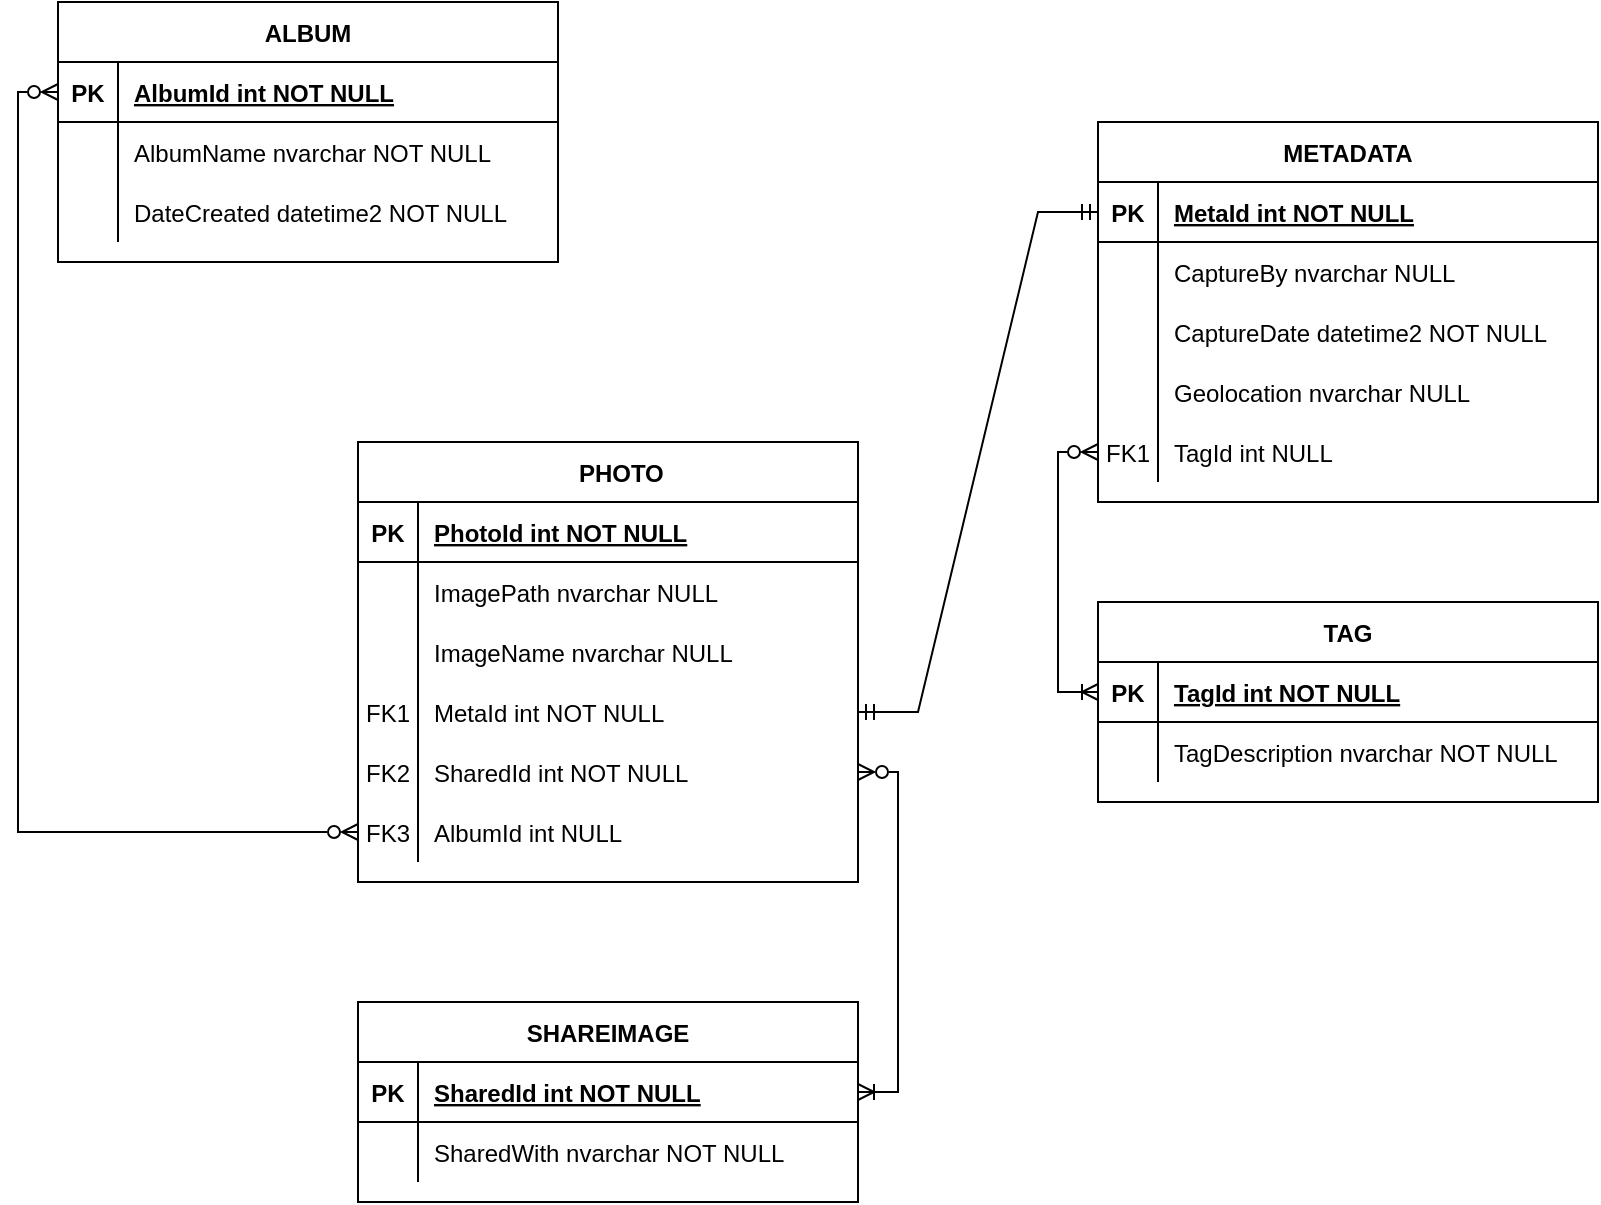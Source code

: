 <mxfile version="15.7.3" type="device" pages="3"><diagram id="R2lEEEUBdFMjLlhIrx00" name="erd"><mxGraphModel dx="1102" dy="808" grid="1" gridSize="10" guides="1" tooltips="1" connect="1" arrows="1" fold="1" page="1" pageScale="1" pageWidth="850" pageHeight="1100" math="0" shadow="0" extFonts="Permanent Marker^https://fonts.googleapis.com/css?family=Permanent+Marker"><root><mxCell id="0"/><mxCell id="1" parent="0"/><mxCell id="C-vyLk0tnHw3VtMMgP7b-2" value="    PHOTO" style="shape=table;startSize=30;container=1;collapsible=1;childLayout=tableLayout;fixedRows=1;rowLines=0;fontStyle=1;align=center;resizeLast=1;" parent="1" vertex="1"><mxGeometry x="190" y="240" width="250" height="220" as="geometry"/></mxCell><mxCell id="C-vyLk0tnHw3VtMMgP7b-3" value="" style="shape=partialRectangle;collapsible=0;dropTarget=0;pointerEvents=0;fillColor=none;points=[[0,0.5],[1,0.5]];portConstraint=eastwest;top=0;left=0;right=0;bottom=1;" parent="C-vyLk0tnHw3VtMMgP7b-2" vertex="1"><mxGeometry y="30" width="250" height="30" as="geometry"/></mxCell><mxCell id="C-vyLk0tnHw3VtMMgP7b-4" value="PK" style="shape=partialRectangle;overflow=hidden;connectable=0;fillColor=none;top=0;left=0;bottom=0;right=0;fontStyle=1;" parent="C-vyLk0tnHw3VtMMgP7b-3" vertex="1"><mxGeometry width="30" height="30" as="geometry"><mxRectangle width="30" height="30" as="alternateBounds"/></mxGeometry></mxCell><mxCell id="C-vyLk0tnHw3VtMMgP7b-5" value="PhotoId int NOT NULL" style="shape=partialRectangle;overflow=hidden;connectable=0;fillColor=none;top=0;left=0;bottom=0;right=0;align=left;spacingLeft=6;fontStyle=5;" parent="C-vyLk0tnHw3VtMMgP7b-3" vertex="1"><mxGeometry x="30" width="220" height="30" as="geometry"><mxRectangle width="220" height="30" as="alternateBounds"/></mxGeometry></mxCell><mxCell id="C-vyLk0tnHw3VtMMgP7b-6" value="" style="shape=partialRectangle;collapsible=0;dropTarget=0;pointerEvents=0;fillColor=none;points=[[0,0.5],[1,0.5]];portConstraint=eastwest;top=0;left=0;right=0;bottom=0;" parent="C-vyLk0tnHw3VtMMgP7b-2" vertex="1"><mxGeometry y="60" width="250" height="30" as="geometry"/></mxCell><mxCell id="C-vyLk0tnHw3VtMMgP7b-7" value="" style="shape=partialRectangle;overflow=hidden;connectable=0;fillColor=none;top=0;left=0;bottom=0;right=0;" parent="C-vyLk0tnHw3VtMMgP7b-6" vertex="1"><mxGeometry width="30" height="30" as="geometry"><mxRectangle width="30" height="30" as="alternateBounds"/></mxGeometry></mxCell><mxCell id="C-vyLk0tnHw3VtMMgP7b-8" value="ImagePath nvarchar NULL" style="shape=partialRectangle;overflow=hidden;connectable=0;fillColor=none;top=0;left=0;bottom=0;right=0;align=left;spacingLeft=6;" parent="C-vyLk0tnHw3VtMMgP7b-6" vertex="1"><mxGeometry x="30" width="220" height="30" as="geometry"><mxRectangle width="220" height="30" as="alternateBounds"/></mxGeometry></mxCell><mxCell id="C-vyLk0tnHw3VtMMgP7b-9" value="" style="shape=partialRectangle;collapsible=0;dropTarget=0;pointerEvents=0;fillColor=none;points=[[0,0.5],[1,0.5]];portConstraint=eastwest;top=0;left=0;right=0;bottom=0;" parent="C-vyLk0tnHw3VtMMgP7b-2" vertex="1"><mxGeometry y="90" width="250" height="30" as="geometry"/></mxCell><mxCell id="C-vyLk0tnHw3VtMMgP7b-10" value="" style="shape=partialRectangle;overflow=hidden;connectable=0;fillColor=none;top=0;left=0;bottom=0;right=0;" parent="C-vyLk0tnHw3VtMMgP7b-9" vertex="1"><mxGeometry width="30" height="30" as="geometry"><mxRectangle width="30" height="30" as="alternateBounds"/></mxGeometry></mxCell><mxCell id="C-vyLk0tnHw3VtMMgP7b-11" value="ImageName nvarchar NULL" style="shape=partialRectangle;overflow=hidden;connectable=0;fillColor=none;top=0;left=0;bottom=0;right=0;align=left;spacingLeft=6;" parent="C-vyLk0tnHw3VtMMgP7b-9" vertex="1"><mxGeometry x="30" width="220" height="30" as="geometry"><mxRectangle width="220" height="30" as="alternateBounds"/></mxGeometry></mxCell><mxCell id="-52TMEiCnU1FqXre_eAl-18" value="" style="shape=partialRectangle;collapsible=0;dropTarget=0;pointerEvents=0;fillColor=none;points=[[0,0.5],[1,0.5]];portConstraint=eastwest;top=0;left=0;right=0;bottom=0;" vertex="1" parent="C-vyLk0tnHw3VtMMgP7b-2"><mxGeometry y="120" width="250" height="30" as="geometry"/></mxCell><mxCell id="-52TMEiCnU1FqXre_eAl-19" value="FK1" style="shape=partialRectangle;overflow=hidden;connectable=0;fillColor=none;top=0;left=0;bottom=0;right=0;" vertex="1" parent="-52TMEiCnU1FqXre_eAl-18"><mxGeometry width="30" height="30" as="geometry"><mxRectangle width="30" height="30" as="alternateBounds"/></mxGeometry></mxCell><mxCell id="-52TMEiCnU1FqXre_eAl-20" value="MetaId int NOT NULL" style="shape=partialRectangle;overflow=hidden;connectable=0;fillColor=none;top=0;left=0;bottom=0;right=0;align=left;spacingLeft=6;" vertex="1" parent="-52TMEiCnU1FqXre_eAl-18"><mxGeometry x="30" width="220" height="30" as="geometry"><mxRectangle width="220" height="30" as="alternateBounds"/></mxGeometry></mxCell><mxCell id="-52TMEiCnU1FqXre_eAl-15" value="" style="shape=partialRectangle;collapsible=0;dropTarget=0;pointerEvents=0;fillColor=none;points=[[0,0.5],[1,0.5]];portConstraint=eastwest;top=0;left=0;right=0;bottom=0;" vertex="1" parent="C-vyLk0tnHw3VtMMgP7b-2"><mxGeometry y="150" width="250" height="30" as="geometry"/></mxCell><mxCell id="-52TMEiCnU1FqXre_eAl-16" value="FK2" style="shape=partialRectangle;overflow=hidden;connectable=0;fillColor=none;top=0;left=0;bottom=0;right=0;" vertex="1" parent="-52TMEiCnU1FqXre_eAl-15"><mxGeometry width="30" height="30" as="geometry"><mxRectangle width="30" height="30" as="alternateBounds"/></mxGeometry></mxCell><mxCell id="-52TMEiCnU1FqXre_eAl-17" value="SharedId int NOT NULL" style="shape=partialRectangle;overflow=hidden;connectable=0;fillColor=none;top=0;left=0;bottom=0;right=0;align=left;spacingLeft=6;" vertex="1" parent="-52TMEiCnU1FqXre_eAl-15"><mxGeometry x="30" width="220" height="30" as="geometry"><mxRectangle width="220" height="30" as="alternateBounds"/></mxGeometry></mxCell><mxCell id="-52TMEiCnU1FqXre_eAl-21" value="" style="shape=partialRectangle;collapsible=0;dropTarget=0;pointerEvents=0;fillColor=none;points=[[0,0.5],[1,0.5]];portConstraint=eastwest;top=0;left=0;right=0;bottom=0;" vertex="1" parent="C-vyLk0tnHw3VtMMgP7b-2"><mxGeometry y="180" width="250" height="30" as="geometry"/></mxCell><mxCell id="-52TMEiCnU1FqXre_eAl-22" value="FK3" style="shape=partialRectangle;overflow=hidden;connectable=0;fillColor=none;top=0;left=0;bottom=0;right=0;" vertex="1" parent="-52TMEiCnU1FqXre_eAl-21"><mxGeometry width="30" height="30" as="geometry"><mxRectangle width="30" height="30" as="alternateBounds"/></mxGeometry></mxCell><mxCell id="-52TMEiCnU1FqXre_eAl-23" value="AlbumId int NULL" style="shape=partialRectangle;overflow=hidden;connectable=0;fillColor=none;top=0;left=0;bottom=0;right=0;align=left;spacingLeft=6;" vertex="1" parent="-52TMEiCnU1FqXre_eAl-21"><mxGeometry x="30" width="220" height="30" as="geometry"><mxRectangle width="220" height="30" as="alternateBounds"/></mxGeometry></mxCell><mxCell id="C-vyLk0tnHw3VtMMgP7b-13" value="METADATA" style="shape=table;startSize=30;container=1;collapsible=1;childLayout=tableLayout;fixedRows=1;rowLines=0;fontStyle=1;align=center;resizeLast=1;" parent="1" vertex="1"><mxGeometry x="560" y="80" width="250" height="190" as="geometry"/></mxCell><mxCell id="C-vyLk0tnHw3VtMMgP7b-14" value="" style="shape=partialRectangle;collapsible=0;dropTarget=0;pointerEvents=0;fillColor=none;points=[[0,0.5],[1,0.5]];portConstraint=eastwest;top=0;left=0;right=0;bottom=1;" parent="C-vyLk0tnHw3VtMMgP7b-13" vertex="1"><mxGeometry y="30" width="250" height="30" as="geometry"/></mxCell><mxCell id="C-vyLk0tnHw3VtMMgP7b-15" value="PK" style="shape=partialRectangle;overflow=hidden;connectable=0;fillColor=none;top=0;left=0;bottom=0;right=0;fontStyle=1;" parent="C-vyLk0tnHw3VtMMgP7b-14" vertex="1"><mxGeometry width="30" height="30" as="geometry"><mxRectangle width="30" height="30" as="alternateBounds"/></mxGeometry></mxCell><mxCell id="C-vyLk0tnHw3VtMMgP7b-16" value="MetaId int NOT NULL " style="shape=partialRectangle;overflow=hidden;connectable=0;fillColor=none;top=0;left=0;bottom=0;right=0;align=left;spacingLeft=6;fontStyle=5;" parent="C-vyLk0tnHw3VtMMgP7b-14" vertex="1"><mxGeometry x="30" width="220" height="30" as="geometry"><mxRectangle width="220" height="30" as="alternateBounds"/></mxGeometry></mxCell><mxCell id="C-vyLk0tnHw3VtMMgP7b-17" value="" style="shape=partialRectangle;collapsible=0;dropTarget=0;pointerEvents=0;fillColor=none;points=[[0,0.5],[1,0.5]];portConstraint=eastwest;top=0;left=0;right=0;bottom=0;" parent="C-vyLk0tnHw3VtMMgP7b-13" vertex="1"><mxGeometry y="60" width="250" height="30" as="geometry"/></mxCell><mxCell id="C-vyLk0tnHw3VtMMgP7b-18" value="" style="shape=partialRectangle;overflow=hidden;connectable=0;fillColor=none;top=0;left=0;bottom=0;right=0;" parent="C-vyLk0tnHw3VtMMgP7b-17" vertex="1"><mxGeometry width="30" height="30" as="geometry"><mxRectangle width="30" height="30" as="alternateBounds"/></mxGeometry></mxCell><mxCell id="C-vyLk0tnHw3VtMMgP7b-19" value="CaptureBy nvarchar NULL" style="shape=partialRectangle;overflow=hidden;connectable=0;fillColor=none;top=0;left=0;bottom=0;right=0;align=left;spacingLeft=6;" parent="C-vyLk0tnHw3VtMMgP7b-17" vertex="1"><mxGeometry x="30" width="220" height="30" as="geometry"><mxRectangle width="220" height="30" as="alternateBounds"/></mxGeometry></mxCell><mxCell id="C-vyLk0tnHw3VtMMgP7b-20" value="" style="shape=partialRectangle;collapsible=0;dropTarget=0;pointerEvents=0;fillColor=none;points=[[0,0.5],[1,0.5]];portConstraint=eastwest;top=0;left=0;right=0;bottom=0;" parent="C-vyLk0tnHw3VtMMgP7b-13" vertex="1"><mxGeometry y="90" width="250" height="30" as="geometry"/></mxCell><mxCell id="C-vyLk0tnHw3VtMMgP7b-21" value="" style="shape=partialRectangle;overflow=hidden;connectable=0;fillColor=none;top=0;left=0;bottom=0;right=0;" parent="C-vyLk0tnHw3VtMMgP7b-20" vertex="1"><mxGeometry width="30" height="30" as="geometry"><mxRectangle width="30" height="30" as="alternateBounds"/></mxGeometry></mxCell><mxCell id="C-vyLk0tnHw3VtMMgP7b-22" value="CaptureDate datetime2 NOT NULL" style="shape=partialRectangle;overflow=hidden;connectable=0;fillColor=none;top=0;left=0;bottom=0;right=0;align=left;spacingLeft=6;" parent="C-vyLk0tnHw3VtMMgP7b-20" vertex="1"><mxGeometry x="30" width="220" height="30" as="geometry"><mxRectangle width="220" height="30" as="alternateBounds"/></mxGeometry></mxCell><mxCell id="-52TMEiCnU1FqXre_eAl-24" value="" style="shape=partialRectangle;collapsible=0;dropTarget=0;pointerEvents=0;fillColor=none;points=[[0,0.5],[1,0.5]];portConstraint=eastwest;top=0;left=0;right=0;bottom=0;" vertex="1" parent="C-vyLk0tnHw3VtMMgP7b-13"><mxGeometry y="120" width="250" height="30" as="geometry"/></mxCell><mxCell id="-52TMEiCnU1FqXre_eAl-25" value="" style="shape=partialRectangle;overflow=hidden;connectable=0;fillColor=none;top=0;left=0;bottom=0;right=0;" vertex="1" parent="-52TMEiCnU1FqXre_eAl-24"><mxGeometry width="30" height="30" as="geometry"><mxRectangle width="30" height="30" as="alternateBounds"/></mxGeometry></mxCell><mxCell id="-52TMEiCnU1FqXre_eAl-26" value="Geolocation nvarchar NULL" style="shape=partialRectangle;overflow=hidden;connectable=0;fillColor=none;top=0;left=0;bottom=0;right=0;align=left;spacingLeft=6;" vertex="1" parent="-52TMEiCnU1FqXre_eAl-24"><mxGeometry x="30" width="220" height="30" as="geometry"><mxRectangle width="220" height="30" as="alternateBounds"/></mxGeometry></mxCell><mxCell id="-52TMEiCnU1FqXre_eAl-27" value="" style="shape=partialRectangle;collapsible=0;dropTarget=0;pointerEvents=0;fillColor=none;points=[[0,0.5],[1,0.5]];portConstraint=eastwest;top=0;left=0;right=0;bottom=0;" vertex="1" parent="C-vyLk0tnHw3VtMMgP7b-13"><mxGeometry y="150" width="250" height="30" as="geometry"/></mxCell><mxCell id="-52TMEiCnU1FqXre_eAl-28" value="FK1" style="shape=partialRectangle;overflow=hidden;connectable=0;fillColor=none;top=0;left=0;bottom=0;right=0;" vertex="1" parent="-52TMEiCnU1FqXre_eAl-27"><mxGeometry width="30" height="30" as="geometry"><mxRectangle width="30" height="30" as="alternateBounds"/></mxGeometry></mxCell><mxCell id="-52TMEiCnU1FqXre_eAl-29" value="TagId int NULL" style="shape=partialRectangle;overflow=hidden;connectable=0;fillColor=none;top=0;left=0;bottom=0;right=0;align=left;spacingLeft=6;" vertex="1" parent="-52TMEiCnU1FqXre_eAl-27"><mxGeometry x="30" width="220" height="30" as="geometry"><mxRectangle width="220" height="30" as="alternateBounds"/></mxGeometry></mxCell><mxCell id="C-vyLk0tnHw3VtMMgP7b-23" value="ALBUM" style="shape=table;startSize=30;container=1;collapsible=1;childLayout=tableLayout;fixedRows=1;rowLines=0;fontStyle=1;align=center;resizeLast=1;" parent="1" vertex="1"><mxGeometry x="40" y="20" width="250" height="130" as="geometry"/></mxCell><mxCell id="C-vyLk0tnHw3VtMMgP7b-24" value="" style="shape=partialRectangle;collapsible=0;dropTarget=0;pointerEvents=0;fillColor=none;points=[[0,0.5],[1,0.5]];portConstraint=eastwest;top=0;left=0;right=0;bottom=1;" parent="C-vyLk0tnHw3VtMMgP7b-23" vertex="1"><mxGeometry y="30" width="250" height="30" as="geometry"/></mxCell><mxCell id="C-vyLk0tnHw3VtMMgP7b-25" value="PK" style="shape=partialRectangle;overflow=hidden;connectable=0;fillColor=none;top=0;left=0;bottom=0;right=0;fontStyle=1;" parent="C-vyLk0tnHw3VtMMgP7b-24" vertex="1"><mxGeometry width="30" height="30" as="geometry"><mxRectangle width="30" height="30" as="alternateBounds"/></mxGeometry></mxCell><mxCell id="C-vyLk0tnHw3VtMMgP7b-26" value="AlbumId int NOT NULL " style="shape=partialRectangle;overflow=hidden;connectable=0;fillColor=none;top=0;left=0;bottom=0;right=0;align=left;spacingLeft=6;fontStyle=5;" parent="C-vyLk0tnHw3VtMMgP7b-24" vertex="1"><mxGeometry x="30" width="220" height="30" as="geometry"><mxRectangle width="220" height="30" as="alternateBounds"/></mxGeometry></mxCell><mxCell id="C-vyLk0tnHw3VtMMgP7b-27" value="" style="shape=partialRectangle;collapsible=0;dropTarget=0;pointerEvents=0;fillColor=none;points=[[0,0.5],[1,0.5]];portConstraint=eastwest;top=0;left=0;right=0;bottom=0;" parent="C-vyLk0tnHw3VtMMgP7b-23" vertex="1"><mxGeometry y="60" width="250" height="30" as="geometry"/></mxCell><mxCell id="C-vyLk0tnHw3VtMMgP7b-28" value="" style="shape=partialRectangle;overflow=hidden;connectable=0;fillColor=none;top=0;left=0;bottom=0;right=0;" parent="C-vyLk0tnHw3VtMMgP7b-27" vertex="1"><mxGeometry width="30" height="30" as="geometry"><mxRectangle width="30" height="30" as="alternateBounds"/></mxGeometry></mxCell><mxCell id="C-vyLk0tnHw3VtMMgP7b-29" value="AlbumName nvarchar NOT NULL" style="shape=partialRectangle;overflow=hidden;connectable=0;fillColor=none;top=0;left=0;bottom=0;right=0;align=left;spacingLeft=6;" parent="C-vyLk0tnHw3VtMMgP7b-27" vertex="1"><mxGeometry x="30" width="220" height="30" as="geometry"><mxRectangle width="220" height="30" as="alternateBounds"/></mxGeometry></mxCell><mxCell id="-52TMEiCnU1FqXre_eAl-30" value="" style="shape=partialRectangle;collapsible=0;dropTarget=0;pointerEvents=0;fillColor=none;points=[[0,0.5],[1,0.5]];portConstraint=eastwest;top=0;left=0;right=0;bottom=0;" vertex="1" parent="C-vyLk0tnHw3VtMMgP7b-23"><mxGeometry y="90" width="250" height="30" as="geometry"/></mxCell><mxCell id="-52TMEiCnU1FqXre_eAl-31" value="" style="shape=partialRectangle;overflow=hidden;connectable=0;fillColor=none;top=0;left=0;bottom=0;right=0;" vertex="1" parent="-52TMEiCnU1FqXre_eAl-30"><mxGeometry width="30" height="30" as="geometry"><mxRectangle width="30" height="30" as="alternateBounds"/></mxGeometry></mxCell><mxCell id="-52TMEiCnU1FqXre_eAl-32" value="DateCreated datetime2 NOT NULL" style="shape=partialRectangle;overflow=hidden;connectable=0;fillColor=none;top=0;left=0;bottom=0;right=0;align=left;spacingLeft=6;" vertex="1" parent="-52TMEiCnU1FqXre_eAl-30"><mxGeometry x="30" width="220" height="30" as="geometry"><mxRectangle width="220" height="30" as="alternateBounds"/></mxGeometry></mxCell><mxCell id="-52TMEiCnU1FqXre_eAl-1" value="SHAREIMAGE" style="shape=table;startSize=30;container=1;collapsible=1;childLayout=tableLayout;fixedRows=1;rowLines=0;fontStyle=1;align=center;resizeLast=1;" vertex="1" parent="1"><mxGeometry x="190" y="520" width="250" height="100" as="geometry"/></mxCell><mxCell id="-52TMEiCnU1FqXre_eAl-2" value="" style="shape=partialRectangle;collapsible=0;dropTarget=0;pointerEvents=0;fillColor=none;points=[[0,0.5],[1,0.5]];portConstraint=eastwest;top=0;left=0;right=0;bottom=1;" vertex="1" parent="-52TMEiCnU1FqXre_eAl-1"><mxGeometry y="30" width="250" height="30" as="geometry"/></mxCell><mxCell id="-52TMEiCnU1FqXre_eAl-3" value="PK" style="shape=partialRectangle;overflow=hidden;connectable=0;fillColor=none;top=0;left=0;bottom=0;right=0;fontStyle=1;" vertex="1" parent="-52TMEiCnU1FqXre_eAl-2"><mxGeometry width="30" height="30" as="geometry"><mxRectangle width="30" height="30" as="alternateBounds"/></mxGeometry></mxCell><mxCell id="-52TMEiCnU1FqXre_eAl-4" value="SharedId int NOT NULL " style="shape=partialRectangle;overflow=hidden;connectable=0;fillColor=none;top=0;left=0;bottom=0;right=0;align=left;spacingLeft=6;fontStyle=5;" vertex="1" parent="-52TMEiCnU1FqXre_eAl-2"><mxGeometry x="30" width="220" height="30" as="geometry"><mxRectangle width="220" height="30" as="alternateBounds"/></mxGeometry></mxCell><mxCell id="-52TMEiCnU1FqXre_eAl-33" value="" style="shape=partialRectangle;collapsible=0;dropTarget=0;pointerEvents=0;fillColor=none;points=[[0,0.5],[1,0.5]];portConstraint=eastwest;top=0;left=0;right=0;bottom=0;" vertex="1" parent="-52TMEiCnU1FqXre_eAl-1"><mxGeometry y="60" width="250" height="30" as="geometry"/></mxCell><mxCell id="-52TMEiCnU1FqXre_eAl-34" value="" style="shape=partialRectangle;overflow=hidden;connectable=0;fillColor=none;top=0;left=0;bottom=0;right=0;" vertex="1" parent="-52TMEiCnU1FqXre_eAl-33"><mxGeometry width="30" height="30" as="geometry"><mxRectangle width="30" height="30" as="alternateBounds"/></mxGeometry></mxCell><mxCell id="-52TMEiCnU1FqXre_eAl-35" value="SharedWith nvarchar NOT NULL" style="shape=partialRectangle;overflow=hidden;connectable=0;fillColor=none;top=0;left=0;bottom=0;right=0;align=left;spacingLeft=6;" vertex="1" parent="-52TMEiCnU1FqXre_eAl-33"><mxGeometry x="30" width="220" height="30" as="geometry"><mxRectangle width="220" height="30" as="alternateBounds"/></mxGeometry></mxCell><mxCell id="-52TMEiCnU1FqXre_eAl-8" value="TAG" style="shape=table;startSize=30;container=1;collapsible=1;childLayout=tableLayout;fixedRows=1;rowLines=0;fontStyle=1;align=center;resizeLast=1;" vertex="1" parent="1"><mxGeometry x="560" y="320" width="250" height="100" as="geometry"/></mxCell><mxCell id="-52TMEiCnU1FqXre_eAl-9" value="" style="shape=partialRectangle;collapsible=0;dropTarget=0;pointerEvents=0;fillColor=none;points=[[0,0.5],[1,0.5]];portConstraint=eastwest;top=0;left=0;right=0;bottom=1;" vertex="1" parent="-52TMEiCnU1FqXre_eAl-8"><mxGeometry y="30" width="250" height="30" as="geometry"/></mxCell><mxCell id="-52TMEiCnU1FqXre_eAl-10" value="PK" style="shape=partialRectangle;overflow=hidden;connectable=0;fillColor=none;top=0;left=0;bottom=0;right=0;fontStyle=1;" vertex="1" parent="-52TMEiCnU1FqXre_eAl-9"><mxGeometry width="30" height="30" as="geometry"><mxRectangle width="30" height="30" as="alternateBounds"/></mxGeometry></mxCell><mxCell id="-52TMEiCnU1FqXre_eAl-11" value="TagId int NOT NULL " style="shape=partialRectangle;overflow=hidden;connectable=0;fillColor=none;top=0;left=0;bottom=0;right=0;align=left;spacingLeft=6;fontStyle=5;" vertex="1" parent="-52TMEiCnU1FqXre_eAl-9"><mxGeometry x="30" width="220" height="30" as="geometry"><mxRectangle width="220" height="30" as="alternateBounds"/></mxGeometry></mxCell><mxCell id="-52TMEiCnU1FqXre_eAl-12" value="" style="shape=partialRectangle;collapsible=0;dropTarget=0;pointerEvents=0;fillColor=none;points=[[0,0.5],[1,0.5]];portConstraint=eastwest;top=0;left=0;right=0;bottom=0;" vertex="1" parent="-52TMEiCnU1FqXre_eAl-8"><mxGeometry y="60" width="250" height="30" as="geometry"/></mxCell><mxCell id="-52TMEiCnU1FqXre_eAl-13" value="" style="shape=partialRectangle;overflow=hidden;connectable=0;fillColor=none;top=0;left=0;bottom=0;right=0;" vertex="1" parent="-52TMEiCnU1FqXre_eAl-12"><mxGeometry width="30" height="30" as="geometry"><mxRectangle width="30" height="30" as="alternateBounds"/></mxGeometry></mxCell><mxCell id="-52TMEiCnU1FqXre_eAl-14" value="TagDescription nvarchar NOT NULL" style="shape=partialRectangle;overflow=hidden;connectable=0;fillColor=none;top=0;left=0;bottom=0;right=0;align=left;spacingLeft=6;" vertex="1" parent="-52TMEiCnU1FqXre_eAl-12"><mxGeometry x="30" width="220" height="30" as="geometry"><mxRectangle width="220" height="30" as="alternateBounds"/></mxGeometry></mxCell><mxCell id="-52TMEiCnU1FqXre_eAl-38" value="" style="edgeStyle=entityRelationEdgeStyle;fontSize=12;html=1;endArrow=ERmandOne;startArrow=ERmandOne;rounded=0;entryX=0;entryY=0.5;entryDx=0;entryDy=0;exitX=1;exitY=0.5;exitDx=0;exitDy=0;" edge="1" parent="1" source="-52TMEiCnU1FqXre_eAl-18" target="C-vyLk0tnHw3VtMMgP7b-14"><mxGeometry width="100" height="100" relative="1" as="geometry"><mxPoint x="290" y="280" as="sourcePoint"/><mxPoint x="390" y="180" as="targetPoint"/></mxGeometry></mxCell><mxCell id="-52TMEiCnU1FqXre_eAl-40" style="edgeStyle=orthogonalEdgeStyle;rounded=0;orthogonalLoop=1;jettySize=auto;html=1;exitX=0;exitY=0.5;exitDx=0;exitDy=0;entryX=0;entryY=0.5;entryDx=0;entryDy=0;endArrow=ERzeroToMany;endFill=0;startArrow=ERzeroToMany;startFill=0;" edge="1" parent="1" source="-52TMEiCnU1FqXre_eAl-21" target="C-vyLk0tnHw3VtMMgP7b-24"><mxGeometry relative="1" as="geometry"/></mxCell><mxCell id="-52TMEiCnU1FqXre_eAl-41" style="edgeStyle=orthogonalEdgeStyle;rounded=0;orthogonalLoop=1;jettySize=auto;html=1;exitX=1;exitY=0.5;exitDx=0;exitDy=0;entryX=1;entryY=0.5;entryDx=0;entryDy=0;startArrow=ERoneToMany;startFill=0;endArrow=ERzeroToMany;endFill=0;" edge="1" parent="1" source="-52TMEiCnU1FqXre_eAl-2" target="-52TMEiCnU1FqXre_eAl-15"><mxGeometry relative="1" as="geometry"/></mxCell><mxCell id="-52TMEiCnU1FqXre_eAl-42" style="edgeStyle=orthogonalEdgeStyle;rounded=0;orthogonalLoop=1;jettySize=auto;html=1;exitX=0;exitY=0.5;exitDx=0;exitDy=0;entryX=0;entryY=0.5;entryDx=0;entryDy=0;startArrow=ERoneToMany;startFill=0;endArrow=ERzeroToMany;endFill=0;" edge="1" parent="1" source="-52TMEiCnU1FqXre_eAl-9" target="-52TMEiCnU1FqXre_eAl-27"><mxGeometry relative="1" as="geometry"/></mxCell></root></mxGraphModel></diagram><diagram id="MB0_iDCo9HuSfXOT4X4k" name="use-case"><mxGraphModel dx="918" dy="673" grid="1" gridSize="10" guides="1" tooltips="1" connect="1" arrows="1" fold="1" page="1" pageScale="1" pageWidth="827" pageHeight="1169" math="0" shadow="0"><root><mxCell id="hvoZ18CoI3vRtF8pYawL-0"/><mxCell id="hvoZ18CoI3vRtF8pYawL-1" parent="hvoZ18CoI3vRtF8pYawL-0"/><mxCell id="kLMwi6LHOFe8qVs9WhZO-0" value="" style="rounded=1;whiteSpace=wrap;html=1;" vertex="1" parent="hvoZ18CoI3vRtF8pYawL-1"><mxGeometry x="10" y="10" width="810" height="1150" as="geometry"/></mxCell><mxCell id="kLMwi6LHOFe8qVs9WhZO-32" style="edgeStyle=none;rounded=0;orthogonalLoop=1;jettySize=auto;html=1;exitX=1;exitY=0.333;exitDx=0;exitDy=0;exitPerimeter=0;entryX=0;entryY=0.5;entryDx=0;entryDy=0;startArrow=none;startFill=0;endArrow=classic;endFill=1;" edge="1" parent="hvoZ18CoI3vRtF8pYawL-1" source="kLMwi6LHOFe8qVs9WhZO-1" target="kLMwi6LHOFe8qVs9WhZO-12"><mxGeometry relative="1" as="geometry"/></mxCell><mxCell id="kLMwi6LHOFe8qVs9WhZO-33" style="edgeStyle=none;rounded=0;orthogonalLoop=1;jettySize=auto;html=1;exitX=1;exitY=0.333;exitDx=0;exitDy=0;exitPerimeter=0;entryX=0;entryY=0.5;entryDx=0;entryDy=0;startArrow=none;startFill=0;endArrow=classic;endFill=1;" edge="1" parent="hvoZ18CoI3vRtF8pYawL-1" source="kLMwi6LHOFe8qVs9WhZO-1" target="kLMwi6LHOFe8qVs9WhZO-13"><mxGeometry relative="1" as="geometry"/></mxCell><mxCell id="kLMwi6LHOFe8qVs9WhZO-34" style="edgeStyle=none;rounded=0;orthogonalLoop=1;jettySize=auto;html=1;exitX=1;exitY=0.333;exitDx=0;exitDy=0;exitPerimeter=0;entryX=0;entryY=0.5;entryDx=0;entryDy=0;startArrow=none;startFill=0;endArrow=classic;endFill=1;" edge="1" parent="hvoZ18CoI3vRtF8pYawL-1" source="kLMwi6LHOFe8qVs9WhZO-1" target="kLMwi6LHOFe8qVs9WhZO-14"><mxGeometry relative="1" as="geometry"/></mxCell><mxCell id="kLMwi6LHOFe8qVs9WhZO-35" style="edgeStyle=none;rounded=0;orthogonalLoop=1;jettySize=auto;html=1;exitX=1;exitY=0.333;exitDx=0;exitDy=0;exitPerimeter=0;entryX=0;entryY=0.5;entryDx=0;entryDy=0;startArrow=none;startFill=0;endArrow=classic;endFill=1;" edge="1" parent="hvoZ18CoI3vRtF8pYawL-1" source="kLMwi6LHOFe8qVs9WhZO-1" target="kLMwi6LHOFe8qVs9WhZO-15"><mxGeometry relative="1" as="geometry"/></mxCell><mxCell id="kLMwi6LHOFe8qVs9WhZO-36" style="edgeStyle=none;rounded=0;orthogonalLoop=1;jettySize=auto;html=1;exitX=1;exitY=0.333;exitDx=0;exitDy=0;exitPerimeter=0;entryX=0.033;entryY=0.733;entryDx=0;entryDy=0;entryPerimeter=0;startArrow=none;startFill=0;endArrow=classic;endFill=1;" edge="1" parent="hvoZ18CoI3vRtF8pYawL-1" source="kLMwi6LHOFe8qVs9WhZO-1" target="kLMwi6LHOFe8qVs9WhZO-19"><mxGeometry relative="1" as="geometry"/></mxCell><mxCell id="kLMwi6LHOFe8qVs9WhZO-37" style="edgeStyle=none;rounded=0;orthogonalLoop=1;jettySize=auto;html=1;exitX=1;exitY=0.333;exitDx=0;exitDy=0;exitPerimeter=0;entryX=0;entryY=0.5;entryDx=0;entryDy=0;startArrow=none;startFill=0;endArrow=classic;endFill=1;" edge="1" parent="hvoZ18CoI3vRtF8pYawL-1" source="kLMwi6LHOFe8qVs9WhZO-1" target="kLMwi6LHOFe8qVs9WhZO-20"><mxGeometry relative="1" as="geometry"/></mxCell><mxCell id="kLMwi6LHOFe8qVs9WhZO-38" style="edgeStyle=none;rounded=0;orthogonalLoop=1;jettySize=auto;html=1;exitX=1;exitY=0.333;exitDx=0;exitDy=0;exitPerimeter=0;entryX=0;entryY=0.5;entryDx=0;entryDy=0;startArrow=none;startFill=0;endArrow=classic;endFill=1;" edge="1" parent="hvoZ18CoI3vRtF8pYawL-1" source="kLMwi6LHOFe8qVs9WhZO-1" target="kLMwi6LHOFe8qVs9WhZO-21"><mxGeometry relative="1" as="geometry"/></mxCell><mxCell id="kLMwi6LHOFe8qVs9WhZO-1" value="User/Employee" style="shape=umlActor;verticalLabelPosition=bottom;verticalAlign=top;html=1;outlineConnect=0;" vertex="1" parent="hvoZ18CoI3vRtF8pYawL-1"><mxGeometry x="39" y="450" width="30" height="60" as="geometry"/></mxCell><mxCell id="kLMwi6LHOFe8qVs9WhZO-3" value="Browser" style="swimlane;" vertex="1" parent="hvoZ18CoI3vRtF8pYawL-1"><mxGeometry x="120" y="180" width="300" height="710" as="geometry"/></mxCell><mxCell id="kLMwi6LHOFe8qVs9WhZO-12" value="Log in" style="ellipse;whiteSpace=wrap;html=1;" vertex="1" parent="kLMwi6LHOFe8qVs9WhZO-3"><mxGeometry x="20" y="40" width="140" height="70" as="geometry"/></mxCell><mxCell id="kLMwi6LHOFe8qVs9WhZO-13" value="View photos" style="ellipse;whiteSpace=wrap;html=1;" vertex="1" parent="kLMwi6LHOFe8qVs9WhZO-3"><mxGeometry x="20" y="140" width="140" height="70" as="geometry"/></mxCell><mxCell id="kLMwi6LHOFe8qVs9WhZO-14" value="Edit / Delete photos" style="ellipse;whiteSpace=wrap;html=1;" vertex="1" parent="kLMwi6LHOFe8qVs9WhZO-3"><mxGeometry x="20" y="240" width="140" height="70" as="geometry"/></mxCell><mxCell id="kLMwi6LHOFe8qVs9WhZO-15" value="Edit metadata" style="ellipse;whiteSpace=wrap;html=1;" vertex="1" parent="kLMwi6LHOFe8qVs9WhZO-3"><mxGeometry x="10" y="340" width="140" height="70" as="geometry"/></mxCell><mxCell id="kLMwi6LHOFe8qVs9WhZO-19" value="Create new photo and metadata" style="ellipse;whiteSpace=wrap;html=1;" vertex="1" parent="kLMwi6LHOFe8qVs9WhZO-3"><mxGeometry x="20" y="435" width="140" height="70" as="geometry"/></mxCell><mxCell id="kLMwi6LHOFe8qVs9WhZO-20" value="Search metedata" style="ellipse;whiteSpace=wrap;html=1;" vertex="1" parent="kLMwi6LHOFe8qVs9WhZO-3"><mxGeometry x="20" y="530" width="140" height="70" as="geometry"/></mxCell><mxCell id="kLMwi6LHOFe8qVs9WhZO-21" value="Download photo" style="ellipse;whiteSpace=wrap;html=1;" vertex="1" parent="kLMwi6LHOFe8qVs9WhZO-3"><mxGeometry x="20" y="620" width="140" height="70" as="geometry"/></mxCell><mxCell id="kLMwi6LHOFe8qVs9WhZO-5" value="Azure Cloud services" style="swimlane;" vertex="1" parent="hvoZ18CoI3vRtF8pYawL-1"><mxGeometry x="590" y="160" width="180" height="940" as="geometry"/></mxCell><mxCell id="kLMwi6LHOFe8qVs9WhZO-6" value="Blob Storage" style="swimlane;horizontal=0;" vertex="1" parent="kLMwi6LHOFe8qVs9WhZO-5"><mxGeometry y="370" width="180" height="260" as="geometry"/></mxCell><mxCell id="kLMwi6LHOFe8qVs9WhZO-2" value="" style="verticalLabelPosition=bottom;html=1;verticalAlign=top;align=center;strokeColor=rgba(0, 0, 0, 1);fillColor=rgba(255, 255, 255, 1);shape=mxgraph.azure.vhd_data_disk;pointerEvents=1;fontFamily=Helvetica;fontSize=12;fontColor=rgba(0, 0, 0, 1);" vertex="1" parent="kLMwi6LHOFe8qVs9WhZO-6"><mxGeometry x="120" width="60" height="85" as="geometry"/></mxCell><mxCell id="kLMwi6LHOFe8qVs9WhZO-26" value="Uplaod / save&lt;br&gt;file" style="ellipse;whiteSpace=wrap;html=1;" vertex="1" parent="kLMwi6LHOFe8qVs9WhZO-6"><mxGeometry x="30" y="29" width="90" height="56" as="geometry"/></mxCell><mxCell id="kLMwi6LHOFe8qVs9WhZO-27" value="Download / retrive&lt;br&gt;file" style="ellipse;whiteSpace=wrap;html=1;" vertex="1" parent="kLMwi6LHOFe8qVs9WhZO-6"><mxGeometry x="30" y="130" width="90" height="56" as="geometry"/></mxCell><mxCell id="kLMwi6LHOFe8qVs9WhZO-10" value="Azure Vertiul Machine" style="swimlane;horizontal=0;" vertex="1" parent="kLMwi6LHOFe8qVs9WhZO-5"><mxGeometry y="630" width="180" height="310" as="geometry"/></mxCell><mxCell id="kLMwi6LHOFe8qVs9WhZO-11" value="" style="verticalLabelPosition=bottom;html=1;verticalAlign=top;align=center;strokeColor=none;fillColor=#00BEF2;shape=mxgraph.azure.virtual_machine_feature;pointerEvents=1;fontFamily=Helvetica;fontSize=12;fontColor=rgba(0, 0, 0, 1);" vertex="1" parent="kLMwi6LHOFe8qVs9WhZO-10"><mxGeometry x="95" width="85" height="80" as="geometry"/></mxCell><mxCell id="kLMwi6LHOFe8qVs9WhZO-28" value="Webapp Backend" style="ellipse;whiteSpace=wrap;html=1;" vertex="1" parent="kLMwi6LHOFe8qVs9WhZO-10"><mxGeometry x="30" y="120" width="140" height="70" as="geometry"/></mxCell><mxCell id="kLMwi6LHOFe8qVs9WhZO-8" value="Azure database hoting service" style="swimlane;horizontal=0;" vertex="1" parent="kLMwi6LHOFe8qVs9WhZO-5"><mxGeometry y="30" width="180" height="340" as="geometry"/></mxCell><mxCell id="kLMwi6LHOFe8qVs9WhZO-9" value="" style="verticalLabelPosition=bottom;html=1;verticalAlign=top;align=center;strokeColor=rgba(0, 0, 0, 1);fillColor=rgba(255, 255, 255, 1);shape=mxgraph.azure.database;fontFamily=Helvetica;fontSize=12;fontColor=rgba(0, 0, 0, 1);strokeWidth=2;" vertex="1" parent="kLMwi6LHOFe8qVs9WhZO-8"><mxGeometry x="120" width="60" height="80" as="geometry"/></mxCell><mxCell id="kLMwi6LHOFe8qVs9WhZO-22" value="Select" style="ellipse;whiteSpace=wrap;html=1;" vertex="1" parent="kLMwi6LHOFe8qVs9WhZO-8"><mxGeometry x="30" y="10" width="80" height="40" as="geometry"/></mxCell><mxCell id="kLMwi6LHOFe8qVs9WhZO-23" value="Update" style="ellipse;whiteSpace=wrap;html=1;" vertex="1" parent="kLMwi6LHOFe8qVs9WhZO-8"><mxGeometry x="30" y="100" width="80" height="40" as="geometry"/></mxCell><mxCell id="kLMwi6LHOFe8qVs9WhZO-24" value="Delete" style="ellipse;whiteSpace=wrap;html=1;" vertex="1" parent="kLMwi6LHOFe8qVs9WhZO-8"><mxGeometry x="30" y="190" width="80" height="40" as="geometry"/></mxCell><mxCell id="kLMwi6LHOFe8qVs9WhZO-25" value="Create" style="ellipse;whiteSpace=wrap;html=1;" vertex="1" parent="kLMwi6LHOFe8qVs9WhZO-8"><mxGeometry x="30" y="270" width="80" height="40" as="geometry"/></mxCell><mxCell id="0XYpNtwNWobqOOrnsgyb-0" style="edgeStyle=none;rounded=0;orthogonalLoop=1;jettySize=auto;html=1;exitX=0.5;exitY=1;exitDx=0;exitDy=0;entryX=0.5;entryY=0;entryDx=0;entryDy=0;startArrow=none;startFill=0;endArrow=classic;endFill=1;" edge="1" parent="kLMwi6LHOFe8qVs9WhZO-5" source="kLMwi6LHOFe8qVs9WhZO-25" target="kLMwi6LHOFe8qVs9WhZO-26"><mxGeometry relative="1" as="geometry"/></mxCell><mxCell id="0XYpNtwNWobqOOrnsgyb-2" style="edgeStyle=orthogonalEdgeStyle;rounded=0;orthogonalLoop=1;jettySize=auto;html=1;exitX=1;exitY=1;exitDx=0;exitDy=0;entryX=0.5;entryY=0;entryDx=0;entryDy=0;startArrow=none;startFill=0;endArrow=classic;endFill=1;" edge="1" parent="kLMwi6LHOFe8qVs9WhZO-5" source="kLMwi6LHOFe8qVs9WhZO-22" target="kLMwi6LHOFe8qVs9WhZO-27"><mxGeometry relative="1" as="geometry"><Array as="points"><mxPoint x="190" y="74"/><mxPoint x="190" y="470"/><mxPoint x="75" y="470"/></Array></mxGeometry></mxCell><mxCell id="kLMwi6LHOFe8qVs9WhZO-41" style="edgeStyle=none;rounded=0;orthogonalLoop=1;jettySize=auto;html=1;exitX=1;exitY=0.5;exitDx=0;exitDy=0;entryX=0;entryY=0.5;entryDx=0;entryDy=0;startArrow=none;startFill=0;endArrow=classic;endFill=1;" edge="1" parent="hvoZ18CoI3vRtF8pYawL-1" source="kLMwi6LHOFe8qVs9WhZO-16" target="kLMwi6LHOFe8qVs9WhZO-23"><mxGeometry relative="1" as="geometry"/></mxCell><mxCell id="kLMwi6LHOFe8qVs9WhZO-16" value="Edit metadata" style="ellipse;whiteSpace=wrap;html=1;" vertex="1" parent="hvoZ18CoI3vRtF8pYawL-1"><mxGeometry x="274" y="490" width="140" height="70" as="geometry"/></mxCell><mxCell id="kLMwi6LHOFe8qVs9WhZO-18" value="&amp;lt;&amp;lt;extend&amp;gt;&amp;gt;" style="edgeStyle=none;html=1;startArrow=open;endArrow=none;startSize=12;verticalAlign=bottom;dashed=1;labelBackgroundColor=none;rounded=0;exitX=0;exitY=0;exitDx=0;exitDy=0;entryX=1;entryY=1;entryDx=0;entryDy=0;" edge="1" parent="hvoZ18CoI3vRtF8pYawL-1" source="kLMwi6LHOFe8qVs9WhZO-16" target="kLMwi6LHOFe8qVs9WhZO-14"><mxGeometry width="160" relative="1" as="geometry"><mxPoint x="130" y="590" as="sourcePoint"/><mxPoint x="290" y="590" as="targetPoint"/></mxGeometry></mxCell><mxCell id="kLMwi6LHOFe8qVs9WhZO-29" value="Note: All services go throug the web Application controler running on the Azure VM." style="text;html=1;strokeColor=none;fillColor=none;align=center;verticalAlign=middle;whiteSpace=wrap;rounded=0;" vertex="1" parent="hvoZ18CoI3vRtF8pYawL-1"><mxGeometry x="410" y="930" width="180" height="90" as="geometry"/></mxCell><mxCell id="kLMwi6LHOFe8qVs9WhZO-30" style="rounded=0;orthogonalLoop=1;jettySize=auto;html=1;exitX=1;exitY=0.5;exitDx=0;exitDy=0;entryX=0;entryY=0.5;entryDx=0;entryDy=0;startArrow=none;startFill=0;endArrow=classic;endFill=1;" edge="1" parent="hvoZ18CoI3vRtF8pYawL-1" source="kLMwi6LHOFe8qVs9WhZO-21" target="kLMwi6LHOFe8qVs9WhZO-22"><mxGeometry relative="1" as="geometry"/></mxCell><mxCell id="kLMwi6LHOFe8qVs9WhZO-31" style="edgeStyle=none;rounded=0;orthogonalLoop=1;jettySize=auto;html=1;exitX=1;exitY=0.5;exitDx=0;exitDy=0;entryX=0;entryY=0.5;entryDx=0;entryDy=0;startArrow=none;startFill=0;endArrow=classic;endFill=1;" edge="1" parent="hvoZ18CoI3vRtF8pYawL-1" source="kLMwi6LHOFe8qVs9WhZO-20" target="kLMwi6LHOFe8qVs9WhZO-22"><mxGeometry relative="1" as="geometry"/></mxCell><mxCell id="kLMwi6LHOFe8qVs9WhZO-39" style="edgeStyle=none;rounded=0;orthogonalLoop=1;jettySize=auto;html=1;exitX=1;exitY=0.5;exitDx=0;exitDy=0;entryX=0;entryY=0.5;entryDx=0;entryDy=0;startArrow=none;startFill=0;endArrow=classic;endFill=1;" edge="1" parent="hvoZ18CoI3vRtF8pYawL-1" source="kLMwi6LHOFe8qVs9WhZO-19" target="kLMwi6LHOFe8qVs9WhZO-25"><mxGeometry relative="1" as="geometry"/></mxCell><mxCell id="kLMwi6LHOFe8qVs9WhZO-40" style="edgeStyle=none;rounded=0;orthogonalLoop=1;jettySize=auto;html=1;exitX=1;exitY=0.5;exitDx=0;exitDy=0;entryX=0;entryY=0.5;entryDx=0;entryDy=0;startArrow=none;startFill=0;endArrow=classic;endFill=1;" edge="1" parent="hvoZ18CoI3vRtF8pYawL-1" source="kLMwi6LHOFe8qVs9WhZO-15" target="kLMwi6LHOFe8qVs9WhZO-23"><mxGeometry relative="1" as="geometry"/></mxCell><mxCell id="kLMwi6LHOFe8qVs9WhZO-42" style="edgeStyle=none;rounded=0;orthogonalLoop=1;jettySize=auto;html=1;exitX=1;exitY=0.5;exitDx=0;exitDy=0;entryX=0;entryY=0.5;entryDx=0;entryDy=0;startArrow=none;startFill=0;endArrow=classic;endFill=1;" edge="1" parent="hvoZ18CoI3vRtF8pYawL-1" source="kLMwi6LHOFe8qVs9WhZO-14" target="kLMwi6LHOFe8qVs9WhZO-23"><mxGeometry relative="1" as="geometry"/></mxCell><mxCell id="kLMwi6LHOFe8qVs9WhZO-43" style="edgeStyle=none;rounded=0;orthogonalLoop=1;jettySize=auto;html=1;exitX=1;exitY=0.5;exitDx=0;exitDy=0;entryX=0;entryY=0.5;entryDx=0;entryDy=0;startArrow=none;startFill=0;endArrow=classic;endFill=1;" edge="1" parent="hvoZ18CoI3vRtF8pYawL-1" source="kLMwi6LHOFe8qVs9WhZO-13" target="kLMwi6LHOFe8qVs9WhZO-22"><mxGeometry relative="1" as="geometry"/></mxCell><mxCell id="kLMwi6LHOFe8qVs9WhZO-44" style="edgeStyle=none;rounded=0;orthogonalLoop=1;jettySize=auto;html=1;exitX=1;exitY=0.5;exitDx=0;exitDy=0;entryX=0;entryY=0.5;entryDx=0;entryDy=0;startArrow=none;startFill=0;endArrow=classic;endFill=1;" edge="1" parent="hvoZ18CoI3vRtF8pYawL-1" source="kLMwi6LHOFe8qVs9WhZO-12" target="kLMwi6LHOFe8qVs9WhZO-22"><mxGeometry relative="1" as="geometry"/></mxCell><mxCell id="0XYpNtwNWobqOOrnsgyb-1" style="edgeStyle=none;rounded=0;orthogonalLoop=1;jettySize=auto;html=1;exitX=1;exitY=0.5;exitDx=0;exitDy=0;entryX=0;entryY=0.5;entryDx=0;entryDy=0;startArrow=none;startFill=0;endArrow=classic;endFill=1;" edge="1" parent="hvoZ18CoI3vRtF8pYawL-1" source="kLMwi6LHOFe8qVs9WhZO-14" target="kLMwi6LHOFe8qVs9WhZO-24"><mxGeometry relative="1" as="geometry"/></mxCell><mxCell id="0XYpNtwNWobqOOrnsgyb-3" value="Delete" style="ellipse;whiteSpace=wrap;html=1;" vertex="1" parent="hvoZ18CoI3vRtF8pYawL-1"><mxGeometry x="680" y="740" width="80" height="40" as="geometry"/></mxCell><mxCell id="0XYpNtwNWobqOOrnsgyb-4" style="edgeStyle=orthogonalEdgeStyle;rounded=0;orthogonalLoop=1;jettySize=auto;html=1;exitX=1;exitY=0.5;exitDx=0;exitDy=0;entryX=1;entryY=0.5;entryDx=0;entryDy=0;startArrow=none;startFill=0;endArrow=classic;endFill=1;" edge="1" parent="hvoZ18CoI3vRtF8pYawL-1" source="kLMwi6LHOFe8qVs9WhZO-24" target="0XYpNtwNWobqOOrnsgyb-3"><mxGeometry relative="1" as="geometry"><Array as="points"><mxPoint x="790" y="400"/><mxPoint x="790" y="760"/></Array></mxGeometry></mxCell></root></mxGraphModel></diagram><diagram id="5vuPAG9iTqyrizsohR28" name="Data-flow-diagram"><mxGraphModel dx="1745" dy="673" grid="1" gridSize="10" guides="1" tooltips="1" connect="1" arrows="1" fold="1" page="1" pageScale="1" pageWidth="827" pageHeight="1169" math="0" shadow="0"><root><mxCell id="ZhFHa3ci4rwe7UfcnbUh-0"/><mxCell id="ZhFHa3ci4rwe7UfcnbUh-1" parent="ZhFHa3ci4rwe7UfcnbUh-0"/><mxCell id="ZhFHa3ci4rwe7UfcnbUh-25" style="edgeStyle=orthogonalEdgeStyle;rounded=0;orthogonalLoop=1;jettySize=auto;html=1;exitX=0.5;exitY=1;exitDx=0;exitDy=0;entryX=0.5;entryY=0;entryDx=0;entryDy=0;startArrow=none;startFill=0;endArrow=classic;endFill=1;" edge="1" parent="ZhFHa3ci4rwe7UfcnbUh-1" source="ZhFHa3ci4rwe7UfcnbUh-2" target="ZhFHa3ci4rwe7UfcnbUh-22"><mxGeometry relative="1" as="geometry"/></mxCell><mxCell id="ZhFHa3ci4rwe7UfcnbUh-2" value="Start" style="ellipse;fillColor=#ffffff;strokeColor=#000000;" vertex="1" parent="ZhFHa3ci4rwe7UfcnbUh-1"><mxGeometry x="68" y="10" width="30" height="30" as="geometry"/></mxCell><mxCell id="ZhFHa3ci4rwe7UfcnbUh-10" style="edgeStyle=orthogonalEdgeStyle;rounded=0;orthogonalLoop=1;jettySize=auto;html=1;exitX=0.5;exitY=1;exitDx=0;exitDy=0;entryX=0.5;entryY=0;entryDx=0;entryDy=0;startArrow=none;startFill=0;endArrow=classic;endFill=1;" edge="1" parent="ZhFHa3ci4rwe7UfcnbUh-1" source="ZhFHa3ci4rwe7UfcnbUh-5" target="ZhFHa3ci4rwe7UfcnbUh-8"><mxGeometry relative="1" as="geometry"/></mxCell><mxCell id="ZhFHa3ci4rwe7UfcnbUh-5" value="Log in" style="html=1;dashed=0;whitespace=wrap;" vertex="1" parent="ZhFHa3ci4rwe7UfcnbUh-1"><mxGeometry x="-326" y="90" width="100" height="50" as="geometry"/></mxCell><mxCell id="ZhFHa3ci4rwe7UfcnbUh-17" value="Photo" style="edgeStyle=orthogonalEdgeStyle;rounded=0;orthogonalLoop=1;jettySize=auto;html=1;exitX=0;exitY=0.5;exitDx=0;exitDy=0;entryX=1;entryY=0.5;entryDx=0;entryDy=0;startArrow=none;startFill=0;endArrow=classic;endFill=1;" edge="1" parent="ZhFHa3ci4rwe7UfcnbUh-1" source="ZhFHa3ci4rwe7UfcnbUh-6" target="ZhFHa3ci4rwe7UfcnbUh-14"><mxGeometry relative="1" as="geometry"/></mxCell><mxCell id="ZhFHa3ci4rwe7UfcnbUh-18" style="edgeStyle=orthogonalEdgeStyle;rounded=0;orthogonalLoop=1;jettySize=auto;html=1;exitX=0.5;exitY=1;exitDx=0;exitDy=0;startArrow=none;startFill=0;endArrow=classic;endFill=1;" edge="1" parent="ZhFHa3ci4rwe7UfcnbUh-1" source="ZhFHa3ci4rwe7UfcnbUh-6" target="ZhFHa3ci4rwe7UfcnbUh-15"><mxGeometry relative="1" as="geometry"/></mxCell><mxCell id="ZhFHa3ci4rwe7UfcnbUh-19" value="Search" style="edgeLabel;html=1;align=center;verticalAlign=middle;resizable=0;points=[];" vertex="1" connectable="0" parent="ZhFHa3ci4rwe7UfcnbUh-18"><mxGeometry x="0.268" y="-1" relative="1" as="geometry"><mxPoint as="offset"/></mxGeometry></mxCell><mxCell id="ZhFHa3ci4rwe7UfcnbUh-20" style="edgeStyle=orthogonalEdgeStyle;rounded=0;orthogonalLoop=1;jettySize=auto;html=1;exitX=1;exitY=0.5;exitDx=0;exitDy=0;entryX=0;entryY=0.5;entryDx=0;entryDy=0;startArrow=none;startFill=0;endArrow=classic;endFill=1;" edge="1" parent="ZhFHa3ci4rwe7UfcnbUh-1" source="ZhFHa3ci4rwe7UfcnbUh-6" target="ZhFHa3ci4rwe7UfcnbUh-7"><mxGeometry relative="1" as="geometry"/></mxCell><mxCell id="ZhFHa3ci4rwe7UfcnbUh-21" value="Album" style="edgeLabel;html=1;align=center;verticalAlign=middle;resizable=0;points=[];" vertex="1" connectable="0" parent="ZhFHa3ci4rwe7UfcnbUh-20"><mxGeometry x="-0.199" relative="1" as="geometry"><mxPoint as="offset"/></mxGeometry></mxCell><mxCell id="ZhFHa3ci4rwe7UfcnbUh-6" value="HomeView" style="html=1;dashed=0;whitespace=wrap;" vertex="1" parent="ZhFHa3ci4rwe7UfcnbUh-1"><mxGeometry x="-326" y="370" width="100" height="50" as="geometry"/></mxCell><mxCell id="ZhFHa3ci4rwe7UfcnbUh-7" value="AlbumController" style="html=1;dashed=0;whitespace=wrap;" vertex="1" parent="ZhFHa3ci4rwe7UfcnbUh-1"><mxGeometry x="-170" y="370" width="100" height="50" as="geometry"/></mxCell><mxCell id="ZhFHa3ci4rwe7UfcnbUh-11" style="edgeStyle=orthogonalEdgeStyle;rounded=0;orthogonalLoop=1;jettySize=auto;html=1;exitX=0.5;exitY=1;exitDx=0;exitDy=0;entryX=0.5;entryY=0;entryDx=0;entryDy=0;startArrow=none;startFill=0;endArrow=classic;endFill=1;" edge="1" parent="ZhFHa3ci4rwe7UfcnbUh-1" source="ZhFHa3ci4rwe7UfcnbUh-8" target="ZhFHa3ci4rwe7UfcnbUh-9"><mxGeometry relative="1" as="geometry"/></mxCell><mxCell id="ZhFHa3ci4rwe7UfcnbUh-8" value="HomeController" style="html=1;dashed=0;whitespace=wrap;" vertex="1" parent="ZhFHa3ci4rwe7UfcnbUh-1"><mxGeometry x="-326" y="170" width="100" height="50" as="geometry"/></mxCell><mxCell id="ZhFHa3ci4rwe7UfcnbUh-12" style="edgeStyle=orthogonalEdgeStyle;rounded=0;orthogonalLoop=1;jettySize=auto;html=1;exitX=0.5;exitY=1;exitDx=0;exitDy=0;entryX=0.5;entryY=0;entryDx=0;entryDy=0;startArrow=none;startFill=0;endArrow=classic;endFill=1;" edge="1" parent="ZhFHa3ci4rwe7UfcnbUh-1" source="ZhFHa3ci4rwe7UfcnbUh-9" target="ZhFHa3ci4rwe7UfcnbUh-6"><mxGeometry relative="1" as="geometry"/></mxCell><mxCell id="ZhFHa3ci4rwe7UfcnbUh-9" value="DB" style="shape=cylinder;whiteSpace=wrap;html=1;boundedLbl=1;backgroundOutline=1;" vertex="1" parent="ZhFHa3ci4rwe7UfcnbUh-1"><mxGeometry x="-306" y="250" width="60" height="80" as="geometry"/></mxCell><mxCell id="ZhFHa3ci4rwe7UfcnbUh-14" value="PhotoController" style="html=1;dashed=0;whitespace=wrap;" vertex="1" parent="ZhFHa3ci4rwe7UfcnbUh-1"><mxGeometry x="-530" y="370" width="100" height="50" as="geometry"/></mxCell><mxCell id="ZhFHa3ci4rwe7UfcnbUh-15" value="MetadataController" style="html=1;dashed=0;whitespace=wrap;" vertex="1" parent="ZhFHa3ci4rwe7UfcnbUh-1"><mxGeometry x="-339" y="500" width="126" height="50" as="geometry"/></mxCell><mxCell id="ZhFHa3ci4rwe7UfcnbUh-26" style="edgeStyle=orthogonalEdgeStyle;rounded=0;orthogonalLoop=1;jettySize=auto;html=1;exitX=0.5;exitY=1;exitDx=0;exitDy=0;entryX=0.5;entryY=0;entryDx=0;entryDy=0;startArrow=none;startFill=0;endArrow=classic;endFill=1;" edge="1" parent="ZhFHa3ci4rwe7UfcnbUh-1" source="ZhFHa3ci4rwe7UfcnbUh-22" target="ZhFHa3ci4rwe7UfcnbUh-23"><mxGeometry relative="1" as="geometry"/></mxCell><mxCell id="ZhFHa3ci4rwe7UfcnbUh-22" value="Create Photo" style="html=1;dashed=0;whitespace=wrap;" vertex="1" parent="ZhFHa3ci4rwe7UfcnbUh-1"><mxGeometry x="33" y="80" width="100" height="50" as="geometry"/></mxCell><mxCell id="ZhFHa3ci4rwe7UfcnbUh-27" style="edgeStyle=orthogonalEdgeStyle;rounded=0;orthogonalLoop=1;jettySize=auto;html=1;exitX=0.5;exitY=1;exitDx=0;exitDy=0;startArrow=none;startFill=0;endArrow=classic;endFill=1;" edge="1" parent="ZhFHa3ci4rwe7UfcnbUh-1" source="ZhFHa3ci4rwe7UfcnbUh-23" target="ZhFHa3ci4rwe7UfcnbUh-24"><mxGeometry relative="1" as="geometry"/></mxCell><mxCell id="ZhFHa3ci4rwe7UfcnbUh-23" value="PhotoController" style="html=1;dashed=0;whitespace=wrap;" vertex="1" parent="ZhFHa3ci4rwe7UfcnbUh-1"><mxGeometry x="33" y="170" width="100" height="50" as="geometry"/></mxCell><mxCell id="ZhFHa3ci4rwe7UfcnbUh-31" style="edgeStyle=orthogonalEdgeStyle;rounded=0;orthogonalLoop=1;jettySize=auto;html=1;exitX=0.5;exitY=1;exitDx=0;exitDy=0;entryX=0.5;entryY=0;entryDx=0;entryDy=0;startArrow=none;startFill=0;endArrow=classic;endFill=1;" edge="1" parent="ZhFHa3ci4rwe7UfcnbUh-1" source="ZhFHa3ci4rwe7UfcnbUh-24" target="ZhFHa3ci4rwe7UfcnbUh-28"><mxGeometry relative="1" as="geometry"/></mxCell><mxCell id="ZhFHa3ci4rwe7UfcnbUh-24" value="DB_Photo table" style="html=1;dashed=0;whitespace=wrap;" vertex="1" parent="ZhFHa3ci4rwe7UfcnbUh-1"><mxGeometry x="33" y="260" width="100" height="50" as="geometry"/></mxCell><mxCell id="ZhFHa3ci4rwe7UfcnbUh-32" style="edgeStyle=orthogonalEdgeStyle;rounded=0;orthogonalLoop=1;jettySize=auto;html=1;exitX=0.5;exitY=1;exitDx=0;exitDy=0;startArrow=none;startFill=0;endArrow=classic;endFill=1;" edge="1" parent="ZhFHa3ci4rwe7UfcnbUh-1" source="ZhFHa3ci4rwe7UfcnbUh-28" target="ZhFHa3ci4rwe7UfcnbUh-29"><mxGeometry relative="1" as="geometry"/></mxCell><mxCell id="ZhFHa3ci4rwe7UfcnbUh-28" value="MetadataView" style="html=1;dashed=0;whitespace=wrap;" vertex="1" parent="ZhFHa3ci4rwe7UfcnbUh-1"><mxGeometry x="33" y="360" width="100" height="50" as="geometry"/></mxCell><mxCell id="ZhFHa3ci4rwe7UfcnbUh-94" style="edgeStyle=orthogonalEdgeStyle;rounded=0;orthogonalLoop=1;jettySize=auto;html=1;exitX=0.5;exitY=1;exitDx=0;exitDy=0;entryX=0.5;entryY=1;entryDx=0;entryDy=0;startArrow=none;startFill=0;endArrow=classic;endFill=1;" edge="1" parent="ZhFHa3ci4rwe7UfcnbUh-1" source="ZhFHa3ci4rwe7UfcnbUh-29" target="ZhFHa3ci4rwe7UfcnbUh-30"><mxGeometry relative="1" as="geometry"/></mxCell><mxCell id="ZhFHa3ci4rwe7UfcnbUh-29" value="MetadataController" style="html=1;dashed=0;whitespace=wrap;" vertex="1" parent="ZhFHa3ci4rwe7UfcnbUh-1"><mxGeometry x="30" y="460" width="106" height="50" as="geometry"/></mxCell><mxCell id="ZhFHa3ci4rwe7UfcnbUh-95" style="edgeStyle=orthogonalEdgeStyle;rounded=0;orthogonalLoop=1;jettySize=auto;html=1;exitX=0.5;exitY=0;exitDx=0;exitDy=0;entryX=0.5;entryY=1;entryDx=0;entryDy=0;startArrow=none;startFill=0;endArrow=classic;endFill=1;" edge="1" parent="ZhFHa3ci4rwe7UfcnbUh-1" source="ZhFHa3ci4rwe7UfcnbUh-30" target="ZhFHa3ci4rwe7UfcnbUh-52"><mxGeometry relative="1" as="geometry"/></mxCell><mxCell id="ZhFHa3ci4rwe7UfcnbUh-30" value="DB_Metadata &lt;br&gt;table" style="html=1;dashed=0;whitespace=wrap;" vertex="1" parent="ZhFHa3ci4rwe7UfcnbUh-1"><mxGeometry x="203" y="470" width="100" height="50" as="geometry"/></mxCell><mxCell id="ZhFHa3ci4rwe7UfcnbUh-34" value="" style="shape=sumEllipse;perimeter=ellipsePerimeter;whiteSpace=wrap;html=1;backgroundOutline=1;" vertex="1" parent="ZhFHa3ci4rwe7UfcnbUh-1"><mxGeometry x="238" y="180" width="30" height="30" as="geometry"/></mxCell><mxCell id="ZhFHa3ci4rwe7UfcnbUh-97" style="edgeStyle=orthogonalEdgeStyle;rounded=0;orthogonalLoop=1;jettySize=auto;html=1;exitX=0.5;exitY=0;exitDx=0;exitDy=0;entryX=0.5;entryY=1;entryDx=0;entryDy=0;startArrow=none;startFill=0;endArrow=classic;endFill=1;" edge="1" parent="ZhFHa3ci4rwe7UfcnbUh-1" source="ZhFHa3ci4rwe7UfcnbUh-51" target="ZhFHa3ci4rwe7UfcnbUh-34"><mxGeometry relative="1" as="geometry"/></mxCell><mxCell id="ZhFHa3ci4rwe7UfcnbUh-51" value="PhotoView" style="html=1;dashed=0;whitespace=wrap;" vertex="1" parent="ZhFHa3ci4rwe7UfcnbUh-1"><mxGeometry x="203" y="265" width="100" height="50" as="geometry"/></mxCell><mxCell id="ZhFHa3ci4rwe7UfcnbUh-96" style="edgeStyle=orthogonalEdgeStyle;rounded=0;orthogonalLoop=1;jettySize=auto;html=1;exitX=0.5;exitY=0;exitDx=0;exitDy=0;entryX=0.5;entryY=1;entryDx=0;entryDy=0;startArrow=none;startFill=0;endArrow=classic;endFill=1;" edge="1" parent="ZhFHa3ci4rwe7UfcnbUh-1" source="ZhFHa3ci4rwe7UfcnbUh-52" target="ZhFHa3ci4rwe7UfcnbUh-51"><mxGeometry relative="1" as="geometry"/></mxCell><mxCell id="ZhFHa3ci4rwe7UfcnbUh-52" value="MetadataController" style="html=1;dashed=0;whitespace=wrap;" vertex="1" parent="ZhFHa3ci4rwe7UfcnbUh-1"><mxGeometry x="200" y="360" width="106" height="50" as="geometry"/></mxCell><mxCell id="ZhFHa3ci4rwe7UfcnbUh-56" style="edgeStyle=orthogonalEdgeStyle;rounded=0;orthogonalLoop=1;jettySize=auto;html=1;exitX=0.5;exitY=1;exitDx=0;exitDy=0;entryX=0.5;entryY=0;entryDx=0;entryDy=0;startArrow=none;startFill=0;endArrow=classic;endFill=1;" edge="1" source="ZhFHa3ci4rwe7UfcnbUh-57" target="ZhFHa3ci4rwe7UfcnbUh-59" parent="ZhFHa3ci4rwe7UfcnbUh-1"><mxGeometry relative="1" as="geometry"/></mxCell><mxCell id="ZhFHa3ci4rwe7UfcnbUh-57" value="Start" style="ellipse;fillColor=#ffffff;strokeColor=#000000;" vertex="1" parent="ZhFHa3ci4rwe7UfcnbUh-1"><mxGeometry x="528" y="20" width="30" height="30" as="geometry"/></mxCell><mxCell id="ZhFHa3ci4rwe7UfcnbUh-58" style="edgeStyle=orthogonalEdgeStyle;rounded=0;orthogonalLoop=1;jettySize=auto;html=1;exitX=0.5;exitY=1;exitDx=0;exitDy=0;entryX=0.5;entryY=0;entryDx=0;entryDy=0;startArrow=none;startFill=0;endArrow=classic;endFill=1;" edge="1" source="ZhFHa3ci4rwe7UfcnbUh-59" target="ZhFHa3ci4rwe7UfcnbUh-61" parent="ZhFHa3ci4rwe7UfcnbUh-1"><mxGeometry relative="1" as="geometry"/></mxCell><mxCell id="ZhFHa3ci4rwe7UfcnbUh-59" value="Update Photo" style="html=1;dashed=0;whitespace=wrap;" vertex="1" parent="ZhFHa3ci4rwe7UfcnbUh-1"><mxGeometry x="493" y="90" width="100" height="50" as="geometry"/></mxCell><mxCell id="ZhFHa3ci4rwe7UfcnbUh-60" style="edgeStyle=orthogonalEdgeStyle;rounded=0;orthogonalLoop=1;jettySize=auto;html=1;exitX=0.5;exitY=1;exitDx=0;exitDy=0;startArrow=none;startFill=0;endArrow=classic;endFill=1;" edge="1" source="ZhFHa3ci4rwe7UfcnbUh-61" target="ZhFHa3ci4rwe7UfcnbUh-63" parent="ZhFHa3ci4rwe7UfcnbUh-1"><mxGeometry relative="1" as="geometry"/></mxCell><mxCell id="ZhFHa3ci4rwe7UfcnbUh-61" value="PhotoController" style="html=1;dashed=0;whitespace=wrap;" vertex="1" parent="ZhFHa3ci4rwe7UfcnbUh-1"><mxGeometry x="493" y="180" width="100" height="50" as="geometry"/></mxCell><mxCell id="ZhFHa3ci4rwe7UfcnbUh-62" style="edgeStyle=orthogonalEdgeStyle;rounded=0;orthogonalLoop=1;jettySize=auto;html=1;exitX=0.5;exitY=1;exitDx=0;exitDy=0;entryX=0.5;entryY=0;entryDx=0;entryDy=0;startArrow=none;startFill=0;endArrow=classic;endFill=1;" edge="1" source="ZhFHa3ci4rwe7UfcnbUh-63" target="ZhFHa3ci4rwe7UfcnbUh-65" parent="ZhFHa3ci4rwe7UfcnbUh-1"><mxGeometry relative="1" as="geometry"/></mxCell><mxCell id="ZhFHa3ci4rwe7UfcnbUh-63" value="DB_Photo table" style="html=1;dashed=0;whitespace=wrap;" vertex="1" parent="ZhFHa3ci4rwe7UfcnbUh-1"><mxGeometry x="493" y="270" width="100" height="50" as="geometry"/></mxCell><mxCell id="ZhFHa3ci4rwe7UfcnbUh-64" style="edgeStyle=orthogonalEdgeStyle;rounded=0;orthogonalLoop=1;jettySize=auto;html=1;exitX=0.5;exitY=1;exitDx=0;exitDy=0;startArrow=none;startFill=0;endArrow=classic;endFill=1;" edge="1" source="ZhFHa3ci4rwe7UfcnbUh-65" target="ZhFHa3ci4rwe7UfcnbUh-67" parent="ZhFHa3ci4rwe7UfcnbUh-1"><mxGeometry relative="1" as="geometry"/></mxCell><mxCell id="ZhFHa3ci4rwe7UfcnbUh-65" value="MetadataView" style="html=1;dashed=0;whitespace=wrap;" vertex="1" parent="ZhFHa3ci4rwe7UfcnbUh-1"><mxGeometry x="493" y="370" width="100" height="50" as="geometry"/></mxCell><mxCell id="ZhFHa3ci4rwe7UfcnbUh-98" style="edgeStyle=orthogonalEdgeStyle;rounded=0;orthogonalLoop=1;jettySize=auto;html=1;exitX=0.5;exitY=1;exitDx=0;exitDy=0;entryX=0.5;entryY=1;entryDx=0;entryDy=0;startArrow=none;startFill=0;endArrow=classic;endFill=1;" edge="1" parent="ZhFHa3ci4rwe7UfcnbUh-1" source="ZhFHa3ci4rwe7UfcnbUh-67" target="ZhFHa3ci4rwe7UfcnbUh-69"><mxGeometry relative="1" as="geometry"/></mxCell><mxCell id="ZhFHa3ci4rwe7UfcnbUh-67" value="MetadataController" style="html=1;dashed=0;whitespace=wrap;" vertex="1" parent="ZhFHa3ci4rwe7UfcnbUh-1"><mxGeometry x="490" y="470" width="106" height="50" as="geometry"/></mxCell><mxCell id="ZhFHa3ci4rwe7UfcnbUh-99" style="edgeStyle=orthogonalEdgeStyle;rounded=0;orthogonalLoop=1;jettySize=auto;html=1;exitX=0.5;exitY=0;exitDx=0;exitDy=0;entryX=0.5;entryY=1;entryDx=0;entryDy=0;startArrow=none;startFill=0;endArrow=classic;endFill=1;" edge="1" parent="ZhFHa3ci4rwe7UfcnbUh-1" source="ZhFHa3ci4rwe7UfcnbUh-69" target="ZhFHa3ci4rwe7UfcnbUh-74"><mxGeometry relative="1" as="geometry"/></mxCell><mxCell id="ZhFHa3ci4rwe7UfcnbUh-69" value="DB_Metadata &lt;br&gt;table" style="html=1;dashed=0;whitespace=wrap;" vertex="1" parent="ZhFHa3ci4rwe7UfcnbUh-1"><mxGeometry x="347" y="470" width="100" height="50" as="geometry"/></mxCell><mxCell id="ZhFHa3ci4rwe7UfcnbUh-70" value="" style="shape=sumEllipse;perimeter=ellipsePerimeter;whiteSpace=wrap;html=1;backgroundOutline=1;" vertex="1" parent="ZhFHa3ci4rwe7UfcnbUh-1"><mxGeometry x="381" y="180" width="30" height="30" as="geometry"/></mxCell><mxCell id="ZhFHa3ci4rwe7UfcnbUh-101" style="edgeStyle=orthogonalEdgeStyle;rounded=0;orthogonalLoop=1;jettySize=auto;html=1;exitX=0.5;exitY=0;exitDx=0;exitDy=0;entryX=0.5;entryY=1;entryDx=0;entryDy=0;startArrow=none;startFill=0;endArrow=classic;endFill=1;" edge="1" parent="ZhFHa3ci4rwe7UfcnbUh-1" source="ZhFHa3ci4rwe7UfcnbUh-72" target="ZhFHa3ci4rwe7UfcnbUh-70"><mxGeometry relative="1" as="geometry"/></mxCell><mxCell id="ZhFHa3ci4rwe7UfcnbUh-72" value="PhotoView" style="html=1;dashed=0;whitespace=wrap;" vertex="1" parent="ZhFHa3ci4rwe7UfcnbUh-1"><mxGeometry x="347" y="265" width="100" height="50" as="geometry"/></mxCell><mxCell id="ZhFHa3ci4rwe7UfcnbUh-100" style="edgeStyle=orthogonalEdgeStyle;rounded=0;orthogonalLoop=1;jettySize=auto;html=1;exitX=0.5;exitY=0;exitDx=0;exitDy=0;entryX=0.5;entryY=1;entryDx=0;entryDy=0;startArrow=none;startFill=0;endArrow=classic;endFill=1;" edge="1" parent="ZhFHa3ci4rwe7UfcnbUh-1" source="ZhFHa3ci4rwe7UfcnbUh-74" target="ZhFHa3ci4rwe7UfcnbUh-72"><mxGeometry relative="1" as="geometry"/></mxCell><mxCell id="ZhFHa3ci4rwe7UfcnbUh-74" value="MetadataController" style="html=1;dashed=0;whitespace=wrap;" vertex="1" parent="ZhFHa3ci4rwe7UfcnbUh-1"><mxGeometry x="344" y="360" width="106" height="50" as="geometry"/></mxCell><mxCell id="ZhFHa3ci4rwe7UfcnbUh-75" style="edgeStyle=orthogonalEdgeStyle;rounded=0;orthogonalLoop=1;jettySize=auto;html=1;exitX=0.5;exitY=1;exitDx=0;exitDy=0;entryX=0.5;entryY=0;entryDx=0;entryDy=0;startArrow=none;startFill=0;endArrow=classic;endFill=1;" edge="1" source="ZhFHa3ci4rwe7UfcnbUh-76" target="ZhFHa3ci4rwe7UfcnbUh-78" parent="ZhFHa3ci4rwe7UfcnbUh-1"><mxGeometry relative="1" as="geometry"/></mxCell><mxCell id="ZhFHa3ci4rwe7UfcnbUh-76" value="Start" style="ellipse;fillColor=#ffffff;strokeColor=#000000;" vertex="1" parent="ZhFHa3ci4rwe7UfcnbUh-1"><mxGeometry x="68" y="570" width="30" height="30" as="geometry"/></mxCell><mxCell id="ZhFHa3ci4rwe7UfcnbUh-77" style="edgeStyle=orthogonalEdgeStyle;rounded=0;orthogonalLoop=1;jettySize=auto;html=1;exitX=0.5;exitY=1;exitDx=0;exitDy=0;entryX=0.5;entryY=0;entryDx=0;entryDy=0;startArrow=none;startFill=0;endArrow=classic;endFill=1;" edge="1" source="ZhFHa3ci4rwe7UfcnbUh-78" target="ZhFHa3ci4rwe7UfcnbUh-80" parent="ZhFHa3ci4rwe7UfcnbUh-1"><mxGeometry relative="1" as="geometry"/></mxCell><mxCell id="ZhFHa3ci4rwe7UfcnbUh-78" value="Delete Photo" style="html=1;dashed=0;whitespace=wrap;" vertex="1" parent="ZhFHa3ci4rwe7UfcnbUh-1"><mxGeometry x="33" y="640" width="100" height="50" as="geometry"/></mxCell><mxCell id="ZhFHa3ci4rwe7UfcnbUh-79" style="edgeStyle=orthogonalEdgeStyle;rounded=0;orthogonalLoop=1;jettySize=auto;html=1;exitX=0.5;exitY=1;exitDx=0;exitDy=0;startArrow=none;startFill=0;endArrow=classic;endFill=1;" edge="1" source="ZhFHa3ci4rwe7UfcnbUh-80" target="ZhFHa3ci4rwe7UfcnbUh-82" parent="ZhFHa3ci4rwe7UfcnbUh-1"><mxGeometry relative="1" as="geometry"/></mxCell><mxCell id="ZhFHa3ci4rwe7UfcnbUh-80" value="PhotoController" style="html=1;dashed=0;whitespace=wrap;" vertex="1" parent="ZhFHa3ci4rwe7UfcnbUh-1"><mxGeometry x="33" y="730" width="100" height="50" as="geometry"/></mxCell><mxCell id="ZhFHa3ci4rwe7UfcnbUh-81" style="edgeStyle=orthogonalEdgeStyle;rounded=0;orthogonalLoop=1;jettySize=auto;html=1;exitX=0.5;exitY=1;exitDx=0;exitDy=0;entryX=0.5;entryY=0;entryDx=0;entryDy=0;startArrow=none;startFill=0;endArrow=classic;endFill=1;" edge="1" source="ZhFHa3ci4rwe7UfcnbUh-82" target="ZhFHa3ci4rwe7UfcnbUh-84" parent="ZhFHa3ci4rwe7UfcnbUh-1"><mxGeometry relative="1" as="geometry"/></mxCell><mxCell id="ZhFHa3ci4rwe7UfcnbUh-82" value="DB_Photo table" style="html=1;dashed=0;whitespace=wrap;" vertex="1" parent="ZhFHa3ci4rwe7UfcnbUh-1"><mxGeometry x="33" y="820" width="100" height="50" as="geometry"/></mxCell><mxCell id="ZhFHa3ci4rwe7UfcnbUh-83" style="edgeStyle=orthogonalEdgeStyle;rounded=0;orthogonalLoop=1;jettySize=auto;html=1;exitX=0.5;exitY=1;exitDx=0;exitDy=0;startArrow=none;startFill=0;endArrow=classic;endFill=1;" edge="1" source="ZhFHa3ci4rwe7UfcnbUh-84" target="ZhFHa3ci4rwe7UfcnbUh-86" parent="ZhFHa3ci4rwe7UfcnbUh-1"><mxGeometry relative="1" as="geometry"/></mxCell><mxCell id="ZhFHa3ci4rwe7UfcnbUh-84" value="MetadataView" style="html=1;dashed=0;whitespace=wrap;" vertex="1" parent="ZhFHa3ci4rwe7UfcnbUh-1"><mxGeometry x="33" y="920" width="100" height="50" as="geometry"/></mxCell><mxCell id="ZhFHa3ci4rwe7UfcnbUh-103" style="edgeStyle=orthogonalEdgeStyle;rounded=0;orthogonalLoop=1;jettySize=auto;html=1;exitX=0.5;exitY=1;exitDx=0;exitDy=0;entryX=0.5;entryY=1;entryDx=0;entryDy=0;startArrow=none;startFill=0;endArrow=classic;endFill=1;" edge="1" parent="ZhFHa3ci4rwe7UfcnbUh-1" source="ZhFHa3ci4rwe7UfcnbUh-86" target="ZhFHa3ci4rwe7UfcnbUh-88"><mxGeometry relative="1" as="geometry"/></mxCell><mxCell id="ZhFHa3ci4rwe7UfcnbUh-86" value="MetadataController" style="html=1;dashed=0;whitespace=wrap;" vertex="1" parent="ZhFHa3ci4rwe7UfcnbUh-1"><mxGeometry x="30" y="1020" width="106" height="50" as="geometry"/></mxCell><mxCell id="ZhFHa3ci4rwe7UfcnbUh-89" value="" style="shape=sumEllipse;perimeter=ellipsePerimeter;whiteSpace=wrap;html=1;backgroundOutline=1;" vertex="1" parent="ZhFHa3ci4rwe7UfcnbUh-1"><mxGeometry x="195" y="740" width="30" height="30" as="geometry"/></mxCell><mxCell id="ZhFHa3ci4rwe7UfcnbUh-106" style="edgeStyle=orthogonalEdgeStyle;rounded=0;orthogonalLoop=1;jettySize=auto;html=1;exitX=0.5;exitY=0;exitDx=0;exitDy=0;entryX=0.5;entryY=1;entryDx=0;entryDy=0;startArrow=none;startFill=0;endArrow=classic;endFill=1;" edge="1" parent="ZhFHa3ci4rwe7UfcnbUh-1" source="ZhFHa3ci4rwe7UfcnbUh-91" target="ZhFHa3ci4rwe7UfcnbUh-89"><mxGeometry relative="1" as="geometry"/></mxCell><mxCell id="ZhFHa3ci4rwe7UfcnbUh-91" value="PhotoView" style="html=1;dashed=0;whitespace=wrap;" vertex="1" parent="ZhFHa3ci4rwe7UfcnbUh-1"><mxGeometry x="160" y="820" width="100" height="50" as="geometry"/></mxCell><mxCell id="ZhFHa3ci4rwe7UfcnbUh-105" style="edgeStyle=orthogonalEdgeStyle;rounded=0;orthogonalLoop=1;jettySize=auto;html=1;exitX=0.5;exitY=0;exitDx=0;exitDy=0;entryX=0.5;entryY=1;entryDx=0;entryDy=0;startArrow=none;startFill=0;endArrow=classic;endFill=1;" edge="1" parent="ZhFHa3ci4rwe7UfcnbUh-1" source="ZhFHa3ci4rwe7UfcnbUh-93" target="ZhFHa3ci4rwe7UfcnbUh-91"><mxGeometry relative="1" as="geometry"/></mxCell><mxCell id="ZhFHa3ci4rwe7UfcnbUh-93" value="MetadataController" style="html=1;dashed=0;whitespace=wrap;" vertex="1" parent="ZhFHa3ci4rwe7UfcnbUh-1"><mxGeometry x="157" y="920" width="106" height="50" as="geometry"/></mxCell><mxCell id="ZhFHa3ci4rwe7UfcnbUh-104" style="edgeStyle=orthogonalEdgeStyle;rounded=0;orthogonalLoop=1;jettySize=auto;html=1;exitX=0.5;exitY=0;exitDx=0;exitDy=0;entryX=0.5;entryY=1;entryDx=0;entryDy=0;startArrow=none;startFill=0;endArrow=classic;endFill=1;" edge="1" parent="ZhFHa3ci4rwe7UfcnbUh-1" source="ZhFHa3ci4rwe7UfcnbUh-88" target="ZhFHa3ci4rwe7UfcnbUh-93"><mxGeometry relative="1" as="geometry"/></mxCell><mxCell id="ZhFHa3ci4rwe7UfcnbUh-88" value="DB_Metadata &lt;br&gt;table" style="html=1;dashed=0;whitespace=wrap;" vertex="1" parent="ZhFHa3ci4rwe7UfcnbUh-1"><mxGeometry x="160" y="1020" width="100" height="50" as="geometry"/></mxCell><mxCell id="ZhFHa3ci4rwe7UfcnbUh-115" style="edgeStyle=orthogonalEdgeStyle;rounded=0;orthogonalLoop=1;jettySize=auto;html=1;exitX=0.5;exitY=1;exitDx=0;exitDy=0;entryX=0.5;entryY=0;entryDx=0;entryDy=0;startArrow=none;startFill=0;endArrow=classic;endFill=1;" edge="1" parent="ZhFHa3ci4rwe7UfcnbUh-1" source="ZhFHa3ci4rwe7UfcnbUh-107" target="ZhFHa3ci4rwe7UfcnbUh-108"><mxGeometry relative="1" as="geometry"/></mxCell><mxCell id="ZhFHa3ci4rwe7UfcnbUh-107" value="Start" style="ellipse;fillColor=#ffffff;strokeColor=#000000;" vertex="1" parent="ZhFHa3ci4rwe7UfcnbUh-1"><mxGeometry x="420" y="570" width="30" height="30" as="geometry"/></mxCell><mxCell id="ZhFHa3ci4rwe7UfcnbUh-116" style="edgeStyle=orthogonalEdgeStyle;rounded=0;orthogonalLoop=1;jettySize=auto;html=1;exitX=0.5;exitY=1;exitDx=0;exitDy=0;startArrow=none;startFill=0;endArrow=classic;endFill=1;" edge="1" parent="ZhFHa3ci4rwe7UfcnbUh-1" source="ZhFHa3ci4rwe7UfcnbUh-108" target="ZhFHa3ci4rwe7UfcnbUh-111"><mxGeometry relative="1" as="geometry"/></mxCell><mxCell id="ZhFHa3ci4rwe7UfcnbUh-108" value="Search" style="html=1;dashed=0;whitespace=wrap;" vertex="1" parent="ZhFHa3ci4rwe7UfcnbUh-1"><mxGeometry x="385" y="640" width="100" height="50" as="geometry"/></mxCell><mxCell id="ZhFHa3ci4rwe7UfcnbUh-117" style="edgeStyle=orthogonalEdgeStyle;rounded=0;orthogonalLoop=1;jettySize=auto;html=1;exitX=0.5;exitY=1;exitDx=0;exitDy=0;entryX=0.5;entryY=0;entryDx=0;entryDy=0;startArrow=none;startFill=0;endArrow=classic;endFill=1;" edge="1" parent="ZhFHa3ci4rwe7UfcnbUh-1" source="ZhFHa3ci4rwe7UfcnbUh-111" target="ZhFHa3ci4rwe7UfcnbUh-112"><mxGeometry relative="1" as="geometry"/></mxCell><mxCell id="ZhFHa3ci4rwe7UfcnbUh-111" value="MetadataController" style="html=1;dashed=0;whitespace=wrap;" vertex="1" parent="ZhFHa3ci4rwe7UfcnbUh-1"><mxGeometry x="382" y="730" width="106" height="50" as="geometry"/></mxCell><mxCell id="ZhFHa3ci4rwe7UfcnbUh-119" style="edgeStyle=orthogonalEdgeStyle;rounded=0;orthogonalLoop=1;jettySize=auto;html=1;exitX=0.5;exitY=1;exitDx=0;exitDy=0;entryX=0.5;entryY=0;entryDx=0;entryDy=0;startArrow=none;startFill=0;endArrow=classic;endFill=1;" edge="1" parent="ZhFHa3ci4rwe7UfcnbUh-1" source="ZhFHa3ci4rwe7UfcnbUh-112" target="ZhFHa3ci4rwe7UfcnbUh-113"><mxGeometry relative="1" as="geometry"/></mxCell><mxCell id="ZhFHa3ci4rwe7UfcnbUh-112" value="DB_Metadata &lt;br&gt;table" style="html=1;dashed=0;whitespace=wrap;" vertex="1" parent="ZhFHa3ci4rwe7UfcnbUh-1"><mxGeometry x="385" y="820" width="100" height="50" as="geometry"/></mxCell><mxCell id="ZhFHa3ci4rwe7UfcnbUh-127" style="edgeStyle=orthogonalEdgeStyle;rounded=0;orthogonalLoop=1;jettySize=auto;html=1;exitX=0.5;exitY=1;exitDx=0;exitDy=0;entryX=0.5;entryY=0;entryDx=0;entryDy=0;startArrow=none;startFill=0;endArrow=classic;endFill=1;" edge="1" parent="ZhFHa3ci4rwe7UfcnbUh-1" source="ZhFHa3ci4rwe7UfcnbUh-113" target="ZhFHa3ci4rwe7UfcnbUh-123"><mxGeometry relative="1" as="geometry"/></mxCell><mxCell id="ZhFHa3ci4rwe7UfcnbUh-113" value="MetadataController" style="html=1;dashed=0;whitespace=wrap;" vertex="1" parent="ZhFHa3ci4rwe7UfcnbUh-1"><mxGeometry x="382" y="910" width="106" height="50" as="geometry"/></mxCell><mxCell id="ZhFHa3ci4rwe7UfcnbUh-131" style="edgeStyle=orthogonalEdgeStyle;rounded=0;orthogonalLoop=1;jettySize=auto;html=1;exitX=0.5;exitY=0;exitDx=0;exitDy=0;entryX=0.5;entryY=1;entryDx=0;entryDy=0;startArrow=none;startFill=0;endArrow=classic;endFill=1;" edge="1" parent="ZhFHa3ci4rwe7UfcnbUh-1" source="ZhFHa3ci4rwe7UfcnbUh-114" target="ZhFHa3ci4rwe7UfcnbUh-121"><mxGeometry relative="1" as="geometry"/></mxCell><mxCell id="ZhFHa3ci4rwe7UfcnbUh-114" value="PhotoView" style="html=1;dashed=0;whitespace=wrap;" vertex="1" parent="ZhFHa3ci4rwe7UfcnbUh-1"><mxGeometry x="528" y="820" width="100" height="50" as="geometry"/></mxCell><mxCell id="ZhFHa3ci4rwe7UfcnbUh-121" value="" style="shape=sumEllipse;perimeter=ellipsePerimeter;whiteSpace=wrap;html=1;backgroundOutline=1;" vertex="1" parent="ZhFHa3ci4rwe7UfcnbUh-1"><mxGeometry x="562" y="740" width="30" height="30" as="geometry"/></mxCell><mxCell id="ZhFHa3ci4rwe7UfcnbUh-128" style="edgeStyle=orthogonalEdgeStyle;rounded=0;orthogonalLoop=1;jettySize=auto;html=1;exitX=0.5;exitY=1;exitDx=0;exitDy=0;entryX=0.5;entryY=1;entryDx=0;entryDy=0;startArrow=none;startFill=0;endArrow=classic;endFill=1;" edge="1" parent="ZhFHa3ci4rwe7UfcnbUh-1" source="ZhFHa3ci4rwe7UfcnbUh-123" target="ZhFHa3ci4rwe7UfcnbUh-124"><mxGeometry relative="1" as="geometry"/></mxCell><mxCell id="ZhFHa3ci4rwe7UfcnbUh-123" value="PhotoController" style="html=1;dashed=0;whitespace=wrap;" vertex="1" parent="ZhFHa3ci4rwe7UfcnbUh-1"><mxGeometry x="385" y="1000" width="100" height="50" as="geometry"/></mxCell><mxCell id="ZhFHa3ci4rwe7UfcnbUh-129" style="edgeStyle=orthogonalEdgeStyle;rounded=0;orthogonalLoop=1;jettySize=auto;html=1;exitX=0.5;exitY=0;exitDx=0;exitDy=0;entryX=0.5;entryY=1;entryDx=0;entryDy=0;startArrow=none;startFill=0;endArrow=classic;endFill=1;" edge="1" parent="ZhFHa3ci4rwe7UfcnbUh-1" source="ZhFHa3ci4rwe7UfcnbUh-124" target="ZhFHa3ci4rwe7UfcnbUh-126"><mxGeometry relative="1" as="geometry"/></mxCell><mxCell id="ZhFHa3ci4rwe7UfcnbUh-124" value="DB_Photo table" style="html=1;dashed=0;whitespace=wrap;" vertex="1" parent="ZhFHa3ci4rwe7UfcnbUh-1"><mxGeometry x="528" y="1000" width="100" height="50" as="geometry"/></mxCell><mxCell id="ZhFHa3ci4rwe7UfcnbUh-130" style="edgeStyle=orthogonalEdgeStyle;rounded=0;orthogonalLoop=1;jettySize=auto;html=1;exitX=0.5;exitY=0;exitDx=0;exitDy=0;entryX=0.5;entryY=1;entryDx=0;entryDy=0;startArrow=none;startFill=0;endArrow=classic;endFill=1;" edge="1" parent="ZhFHa3ci4rwe7UfcnbUh-1" source="ZhFHa3ci4rwe7UfcnbUh-126" target="ZhFHa3ci4rwe7UfcnbUh-114"><mxGeometry relative="1" as="geometry"/></mxCell><mxCell id="ZhFHa3ci4rwe7UfcnbUh-126" value="PhotoController" style="html=1;dashed=0;whitespace=wrap;" vertex="1" parent="ZhFHa3ci4rwe7UfcnbUh-1"><mxGeometry x="528" y="910" width="100" height="50" as="geometry"/></mxCell></root></mxGraphModel></diagram></mxfile>